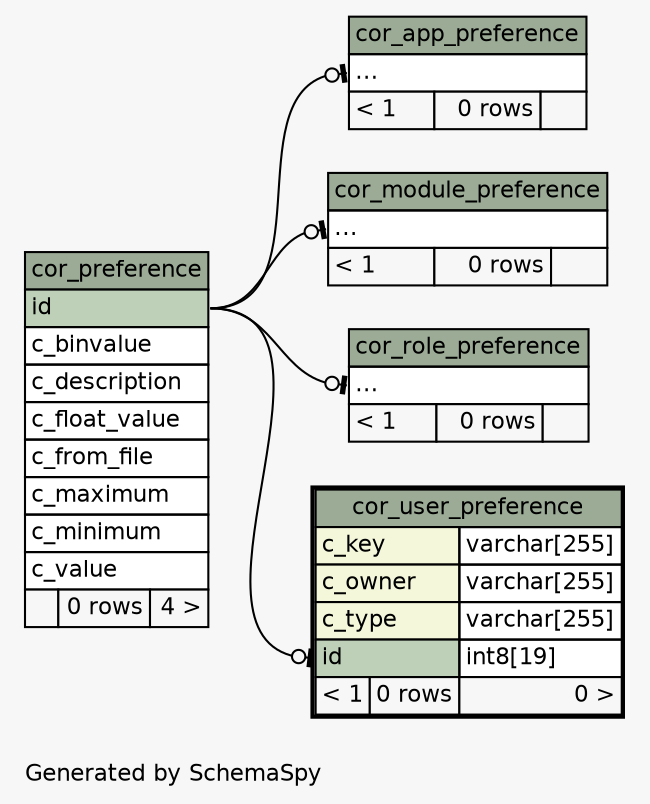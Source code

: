 // dot 2.40.1 on Mac OS X 10.14.6
// SchemaSpy rev Unknown
digraph "twoDegreesRelationshipsDiagram" {
  graph [
    rankdir="RL"
    bgcolor="#f7f7f7"
    label="\nGenerated by SchemaSpy"
    labeljust="l"
    nodesep="0.18"
    ranksep="0.46"
    fontname="Helvetica"
    fontsize="11"
  ];
  node [
    fontname="Helvetica"
    fontsize="11"
    shape="plaintext"
  ];
  edge [
    arrowsize="0.8"
  ];
  "cor_app_preference":"elipses":w -> "cor_preference":"id":e [arrowhead=none dir=back arrowtail=teeodot];
  "cor_module_preference":"elipses":w -> "cor_preference":"id":e [arrowhead=none dir=back arrowtail=teeodot];
  "cor_role_preference":"elipses":w -> "cor_preference":"id":e [arrowhead=none dir=back arrowtail=teeodot];
  "cor_user_preference":"id":w -> "cor_preference":"id":e [arrowhead=none dir=back arrowtail=teeodot];
  "cor_app_preference" [
    label=<
    <TABLE BORDER="0" CELLBORDER="1" CELLSPACING="0" BGCOLOR="#ffffff">
      <TR><TD COLSPAN="3" BGCOLOR="#9bab96" ALIGN="CENTER">cor_app_preference</TD></TR>
      <TR><TD PORT="elipses" COLSPAN="3" ALIGN="LEFT">...</TD></TR>
      <TR><TD ALIGN="LEFT" BGCOLOR="#f7f7f7">&lt; 1</TD><TD ALIGN="RIGHT" BGCOLOR="#f7f7f7">0 rows</TD><TD ALIGN="RIGHT" BGCOLOR="#f7f7f7">  </TD></TR>
    </TABLE>>
    URL="cor_app_preference.html"
    tooltip="cor_app_preference"
  ];
  "cor_module_preference" [
    label=<
    <TABLE BORDER="0" CELLBORDER="1" CELLSPACING="0" BGCOLOR="#ffffff">
      <TR><TD COLSPAN="3" BGCOLOR="#9bab96" ALIGN="CENTER">cor_module_preference</TD></TR>
      <TR><TD PORT="elipses" COLSPAN="3" ALIGN="LEFT">...</TD></TR>
      <TR><TD ALIGN="LEFT" BGCOLOR="#f7f7f7">&lt; 1</TD><TD ALIGN="RIGHT" BGCOLOR="#f7f7f7">0 rows</TD><TD ALIGN="RIGHT" BGCOLOR="#f7f7f7">  </TD></TR>
    </TABLE>>
    URL="cor_module_preference.html"
    tooltip="cor_module_preference"
  ];
  "cor_preference" [
    label=<
    <TABLE BORDER="0" CELLBORDER="1" CELLSPACING="0" BGCOLOR="#ffffff">
      <TR><TD COLSPAN="3" BGCOLOR="#9bab96" ALIGN="CENTER">cor_preference</TD></TR>
      <TR><TD PORT="id" COLSPAN="3" BGCOLOR="#bed1b8" ALIGN="LEFT">id</TD></TR>
      <TR><TD PORT="c_binvalue" COLSPAN="3" ALIGN="LEFT">c_binvalue</TD></TR>
      <TR><TD PORT="c_description" COLSPAN="3" ALIGN="LEFT">c_description</TD></TR>
      <TR><TD PORT="c_float_value" COLSPAN="3" ALIGN="LEFT">c_float_value</TD></TR>
      <TR><TD PORT="c_from_file" COLSPAN="3" ALIGN="LEFT">c_from_file</TD></TR>
      <TR><TD PORT="c_maximum" COLSPAN="3" ALIGN="LEFT">c_maximum</TD></TR>
      <TR><TD PORT="c_minimum" COLSPAN="3" ALIGN="LEFT">c_minimum</TD></TR>
      <TR><TD PORT="c_value" COLSPAN="3" ALIGN="LEFT">c_value</TD></TR>
      <TR><TD ALIGN="LEFT" BGCOLOR="#f7f7f7">  </TD><TD ALIGN="RIGHT" BGCOLOR="#f7f7f7">0 rows</TD><TD ALIGN="RIGHT" BGCOLOR="#f7f7f7">4 &gt;</TD></TR>
    </TABLE>>
    URL="cor_preference.html"
    tooltip="cor_preference"
  ];
  "cor_role_preference" [
    label=<
    <TABLE BORDER="0" CELLBORDER="1" CELLSPACING="0" BGCOLOR="#ffffff">
      <TR><TD COLSPAN="3" BGCOLOR="#9bab96" ALIGN="CENTER">cor_role_preference</TD></TR>
      <TR><TD PORT="elipses" COLSPAN="3" ALIGN="LEFT">...</TD></TR>
      <TR><TD ALIGN="LEFT" BGCOLOR="#f7f7f7">&lt; 1</TD><TD ALIGN="RIGHT" BGCOLOR="#f7f7f7">0 rows</TD><TD ALIGN="RIGHT" BGCOLOR="#f7f7f7">  </TD></TR>
    </TABLE>>
    URL="cor_role_preference.html"
    tooltip="cor_role_preference"
  ];
  "cor_user_preference" [
    label=<
    <TABLE BORDER="2" CELLBORDER="1" CELLSPACING="0" BGCOLOR="#ffffff">
      <TR><TD COLSPAN="3" BGCOLOR="#9bab96" ALIGN="CENTER">cor_user_preference</TD></TR>
      <TR><TD PORT="c_key" COLSPAN="2" BGCOLOR="#f4f7da" ALIGN="LEFT">c_key</TD><TD PORT="c_key.type" ALIGN="LEFT">varchar[255]</TD></TR>
      <TR><TD PORT="c_owner" COLSPAN="2" BGCOLOR="#f4f7da" ALIGN="LEFT">c_owner</TD><TD PORT="c_owner.type" ALIGN="LEFT">varchar[255]</TD></TR>
      <TR><TD PORT="c_type" COLSPAN="2" BGCOLOR="#f4f7da" ALIGN="LEFT">c_type</TD><TD PORT="c_type.type" ALIGN="LEFT">varchar[255]</TD></TR>
      <TR><TD PORT="id" COLSPAN="2" BGCOLOR="#bed1b8" ALIGN="LEFT">id</TD><TD PORT="id.type" ALIGN="LEFT">int8[19]</TD></TR>
      <TR><TD ALIGN="LEFT" BGCOLOR="#f7f7f7">&lt; 1</TD><TD ALIGN="RIGHT" BGCOLOR="#f7f7f7">0 rows</TD><TD ALIGN="RIGHT" BGCOLOR="#f7f7f7">0 &gt;</TD></TR>
    </TABLE>>
    URL="cor_user_preference.html"
    tooltip="cor_user_preference"
  ];
}
